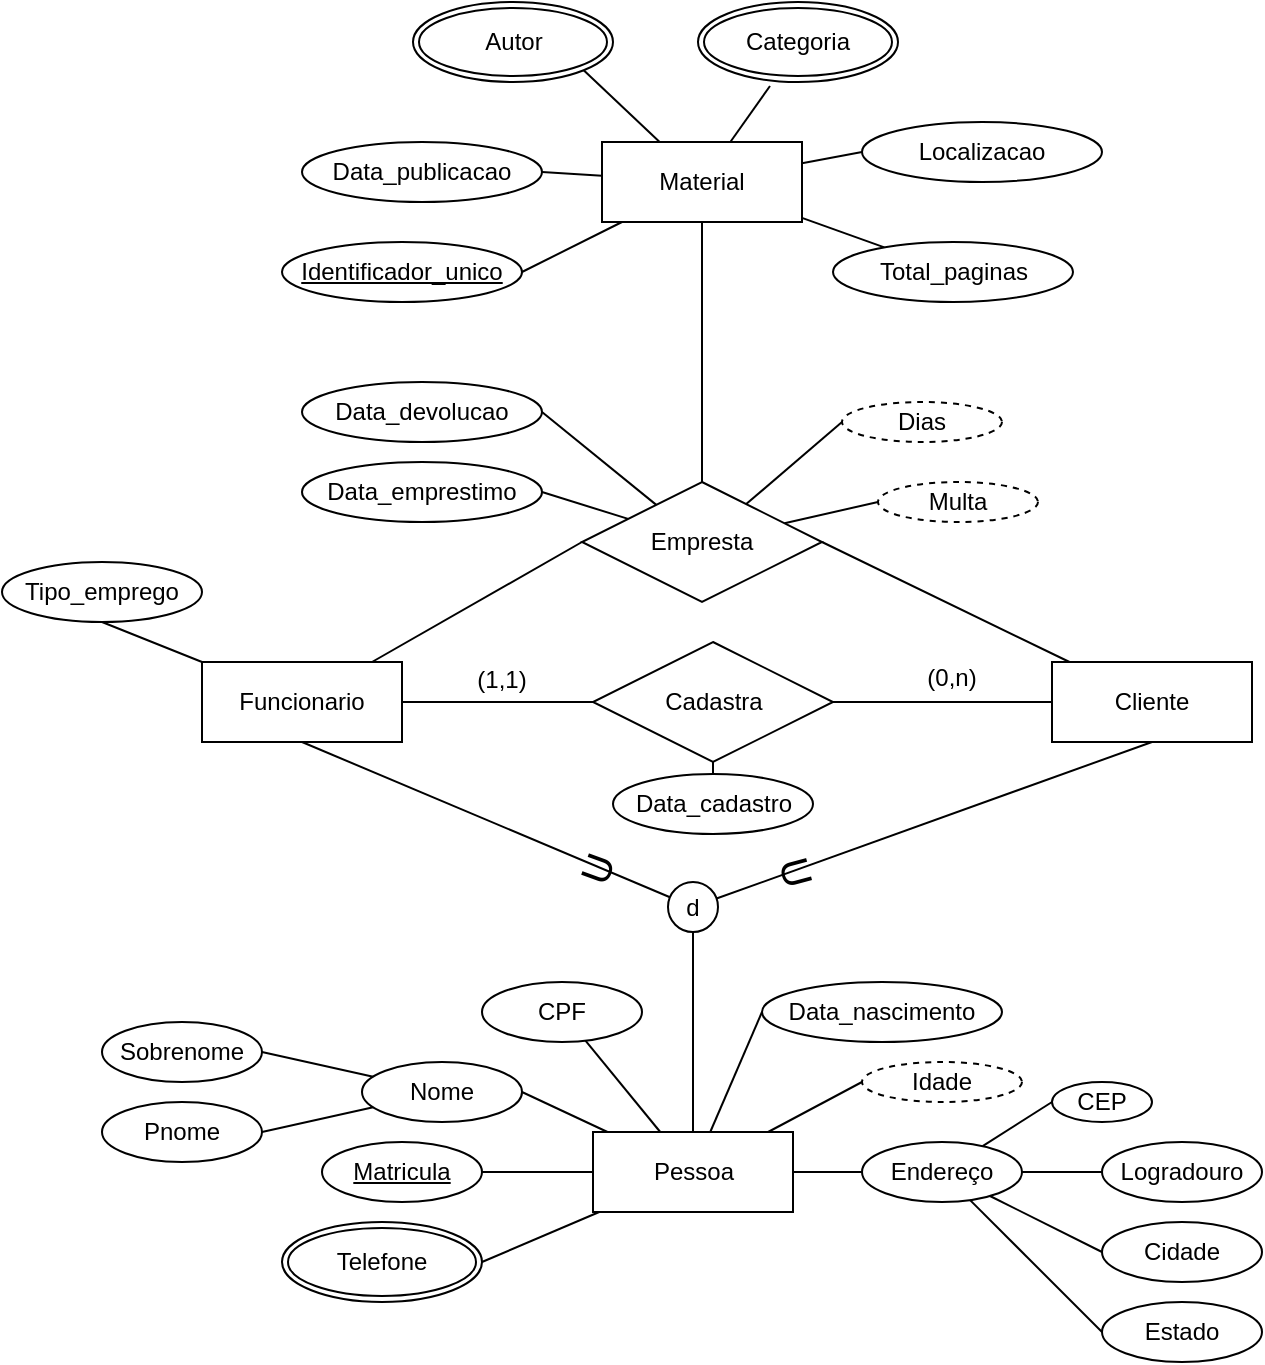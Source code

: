 <mxfile version="18.1.3" type="device"><diagram id="R2lEEEUBdFMjLlhIrx00" name="Page-1"><mxGraphModel dx="1369" dy="878" grid="1" gridSize="10" guides="1" tooltips="1" connect="1" arrows="1" fold="1" page="1" pageScale="1" pageWidth="850" pageHeight="1100" math="0" shadow="0" extFonts="Permanent Marker^https://fonts.googleapis.com/css?family=Permanent+Marker"><root><mxCell id="0"/><mxCell id="1" parent="0"/><mxCell id="_9kHrMTr5e7gGrU35kPB-15" value="Tipo_emprego" style="ellipse;whiteSpace=wrap;html=1;" parent="1" vertex="1"><mxGeometry x="40" y="410" width="100" height="30" as="geometry"/></mxCell><mxCell id="_9kHrMTr5e7gGrU35kPB-17" value="CPF" style="ellipse;whiteSpace=wrap;html=1;fontStyle=0" parent="1" vertex="1"><mxGeometry x="280" y="620" width="80" height="30" as="geometry"/></mxCell><mxCell id="_9kHrMTr5e7gGrU35kPB-18" value="" style="edgeStyle=none;rounded=1;sketch=0;jumpStyle=none;orthogonalLoop=1;jettySize=auto;html=1;fontSize=20;startArrow=none;startFill=0;endArrow=none;endFill=0;strokeColor=default;" parent="1" source="_9kHrMTr5e7gGrU35kPB-1" target="_9kHrMTr5e7gGrU35kPB-17" edge="1"><mxGeometry relative="1" as="geometry"/></mxCell><mxCell id="_9kHrMTr5e7gGrU35kPB-1" value="Pessoa" style="whiteSpace=wrap;html=1;align=center;" parent="1" vertex="1"><mxGeometry x="335.5" y="695" width="100" height="40" as="geometry"/></mxCell><mxCell id="_9kHrMTr5e7gGrU35kPB-57" style="edgeStyle=none;rounded=1;sketch=0;jumpStyle=none;orthogonalLoop=1;jettySize=auto;html=1;entryX=0.5;entryY=1;entryDx=0;entryDy=0;fontSize=12;startArrow=none;startFill=0;endArrow=none;endFill=0;strokeColor=default;" parent="1" source="_9kHrMTr5e7gGrU35kPB-2" target="_9kHrMTr5e7gGrU35kPB-15" edge="1"><mxGeometry relative="1" as="geometry"/></mxCell><mxCell id="_9kHrMTr5e7gGrU35kPB-61" style="edgeStyle=none;rounded=1;sketch=0;jumpStyle=none;orthogonalLoop=1;jettySize=auto;html=1;entryX=0;entryY=0.5;entryDx=0;entryDy=0;fontSize=12;startArrow=none;startFill=0;endArrow=none;endFill=0;strokeColor=default;" parent="1" source="_9kHrMTr5e7gGrU35kPB-2" target="_9kHrMTr5e7gGrU35kPB-60" edge="1"><mxGeometry relative="1" as="geometry"/></mxCell><mxCell id="_9kHrMTr5e7gGrU35kPB-2" value="Funcionario" style="whiteSpace=wrap;html=1;align=center;" parent="1" vertex="1"><mxGeometry x="140" y="460" width="100" height="40" as="geometry"/></mxCell><mxCell id="_9kHrMTr5e7gGrU35kPB-9" style="edgeStyle=none;rounded=0;sketch=0;jumpStyle=none;orthogonalLoop=1;jettySize=auto;html=1;entryX=0.5;entryY=1;entryDx=0;entryDy=0;startArrow=none;startFill=0;endArrow=none;endFill=0;strokeColor=default;" parent="1" source="_9kHrMTr5e7gGrU35kPB-4" target="_9kHrMTr5e7gGrU35kPB-2" edge="1"><mxGeometry relative="1" as="geometry"/></mxCell><mxCell id="_9kHrMTr5e7gGrU35kPB-4" value="d" style="ellipse;whiteSpace=wrap;html=1;aspect=fixed;" parent="1" vertex="1"><mxGeometry x="373" y="570" width="25" height="25" as="geometry"/></mxCell><mxCell id="_9kHrMTr5e7gGrU35kPB-5" style="edgeStyle=none;rounded=0;sketch=0;jumpStyle=none;orthogonalLoop=1;jettySize=auto;html=1;startArrow=none;startFill=0;endArrow=none;endFill=0;strokeColor=default;entryX=0.5;entryY=1;entryDx=0;entryDy=0;" parent="1" source="_9kHrMTr5e7gGrU35kPB-1" target="_9kHrMTr5e7gGrU35kPB-4" edge="1"><mxGeometry relative="1" as="geometry"><mxPoint x="385" y="580" as="targetPoint"/></mxGeometry></mxCell><mxCell id="_9kHrMTr5e7gGrU35kPB-58" style="edgeStyle=none;rounded=1;sketch=0;jumpStyle=none;orthogonalLoop=1;jettySize=auto;html=1;entryX=1;entryY=0.5;entryDx=0;entryDy=0;fontSize=12;startArrow=none;startFill=0;endArrow=none;endFill=0;strokeColor=default;" parent="1" source="_9kHrMTr5e7gGrU35kPB-6" target="_9kHrMTr5e7gGrU35kPB-49" edge="1"><mxGeometry relative="1" as="geometry"/></mxCell><mxCell id="_9kHrMTr5e7gGrU35kPB-62" style="edgeStyle=none;rounded=1;sketch=0;jumpStyle=none;orthogonalLoop=1;jettySize=auto;html=1;entryX=1;entryY=0.5;entryDx=0;entryDy=0;fontSize=12;startArrow=none;startFill=0;endArrow=none;endFill=0;strokeColor=default;" parent="1" source="_9kHrMTr5e7gGrU35kPB-6" target="_9kHrMTr5e7gGrU35kPB-60" edge="1"><mxGeometry relative="1" as="geometry"/></mxCell><mxCell id="_9kHrMTr5e7gGrU35kPB-6" value="Cliente" style="whiteSpace=wrap;html=1;align=center;" parent="1" vertex="1"><mxGeometry x="565" y="460" width="100" height="40" as="geometry"/></mxCell><mxCell id="_9kHrMTr5e7gGrU35kPB-10" style="edgeStyle=none;rounded=0;sketch=0;jumpStyle=none;orthogonalLoop=1;jettySize=auto;html=1;entryX=0.5;entryY=1;entryDx=0;entryDy=0;startArrow=none;startFill=0;endArrow=none;endFill=0;strokeColor=default;" parent="1" source="_9kHrMTr5e7gGrU35kPB-4" target="_9kHrMTr5e7gGrU35kPB-6" edge="1"><mxGeometry relative="1" as="geometry"/></mxCell><mxCell id="_9kHrMTr5e7gGrU35kPB-12" value="U" style="text;html=1;strokeColor=none;fillColor=none;align=center;verticalAlign=middle;whiteSpace=wrap;rounded=0;fontSize=20;rotation=75;" parent="1" vertex="1"><mxGeometry x="398" y="550" width="80" height="30" as="geometry"/></mxCell><mxCell id="_9kHrMTr5e7gGrU35kPB-13" value="U" style="text;html=1;strokeColor=none;fillColor=none;align=center;verticalAlign=middle;whiteSpace=wrap;rounded=0;fontSize=20;rotation=-70;" parent="1" vertex="1"><mxGeometry x="297" y="548" width="80" height="30" as="geometry"/></mxCell><mxCell id="_9kHrMTr5e7gGrU35kPB-21" value="Nome" style="ellipse;whiteSpace=wrap;html=1;fontStyle=0" parent="1" vertex="1"><mxGeometry x="220" y="660" width="80" height="30" as="geometry"/></mxCell><mxCell id="_9kHrMTr5e7gGrU35kPB-33" style="edgeStyle=none;rounded=1;sketch=0;jumpStyle=none;orthogonalLoop=1;jettySize=auto;html=1;entryX=1;entryY=0.5;entryDx=0;entryDy=0;fontSize=12;startArrow=none;startFill=0;endArrow=none;endFill=0;strokeColor=default;" parent="1" source="_9kHrMTr5e7gGrU35kPB-1" target="_9kHrMTr5e7gGrU35kPB-21" edge="1"><mxGeometry relative="1" as="geometry"/></mxCell><mxCell id="_9kHrMTr5e7gGrU35kPB-22" value="Pnome" style="ellipse;whiteSpace=wrap;html=1;fontStyle=0" parent="1" vertex="1"><mxGeometry x="90" y="680" width="80" height="30" as="geometry"/></mxCell><mxCell id="_9kHrMTr5e7gGrU35kPB-34" style="edgeStyle=none;rounded=1;sketch=0;jumpStyle=none;orthogonalLoop=1;jettySize=auto;html=1;entryX=1;entryY=0.5;entryDx=0;entryDy=0;fontSize=12;startArrow=none;startFill=0;endArrow=none;endFill=0;strokeColor=default;" parent="1" source="_9kHrMTr5e7gGrU35kPB-21" target="_9kHrMTr5e7gGrU35kPB-22" edge="1"><mxGeometry relative="1" as="geometry"/></mxCell><mxCell id="_9kHrMTr5e7gGrU35kPB-23" value="Sobrenome" style="ellipse;whiteSpace=wrap;html=1;fontStyle=0" parent="1" vertex="1"><mxGeometry x="90" y="640" width="80" height="30" as="geometry"/></mxCell><mxCell id="_9kHrMTr5e7gGrU35kPB-35" style="edgeStyle=none;rounded=1;sketch=0;jumpStyle=none;orthogonalLoop=1;jettySize=auto;html=1;entryX=1;entryY=0.5;entryDx=0;entryDy=0;fontSize=12;startArrow=none;startFill=0;endArrow=none;endFill=0;strokeColor=default;" parent="1" source="_9kHrMTr5e7gGrU35kPB-21" target="_9kHrMTr5e7gGrU35kPB-23" edge="1"><mxGeometry relative="1" as="geometry"/></mxCell><mxCell id="_9kHrMTr5e7gGrU35kPB-24" value="Data_nascimento" style="ellipse;whiteSpace=wrap;html=1;fontStyle=0" parent="1" vertex="1"><mxGeometry x="420" y="620" width="120" height="30" as="geometry"/></mxCell><mxCell id="_9kHrMTr5e7gGrU35kPB-36" style="edgeStyle=none;rounded=1;sketch=0;jumpStyle=none;orthogonalLoop=1;jettySize=auto;html=1;entryX=0;entryY=0.5;entryDx=0;entryDy=0;fontSize=12;startArrow=none;startFill=0;endArrow=none;endFill=0;strokeColor=default;" parent="1" source="_9kHrMTr5e7gGrU35kPB-1" target="_9kHrMTr5e7gGrU35kPB-24" edge="1"><mxGeometry relative="1" as="geometry"/></mxCell><mxCell id="_9kHrMTr5e7gGrU35kPB-25" value="Endereço" style="ellipse;whiteSpace=wrap;html=1;fontStyle=0" parent="1" vertex="1"><mxGeometry x="470" y="700" width="80" height="30" as="geometry"/></mxCell><mxCell id="_9kHrMTr5e7gGrU35kPB-40" style="edgeStyle=none;rounded=1;sketch=0;jumpStyle=none;orthogonalLoop=1;jettySize=auto;html=1;entryX=0;entryY=0.5;entryDx=0;entryDy=0;fontSize=12;startArrow=none;startFill=0;endArrow=none;endFill=0;strokeColor=default;" parent="1" source="_9kHrMTr5e7gGrU35kPB-1" target="_9kHrMTr5e7gGrU35kPB-25" edge="1"><mxGeometry relative="1" as="geometry"/></mxCell><mxCell id="_9kHrMTr5e7gGrU35kPB-26" value="Logradouro" style="ellipse;whiteSpace=wrap;html=1;fontStyle=0" parent="1" vertex="1"><mxGeometry x="590" y="700" width="80" height="30" as="geometry"/></mxCell><mxCell id="_9kHrMTr5e7gGrU35kPB-42" style="edgeStyle=none;rounded=1;sketch=0;jumpStyle=none;orthogonalLoop=1;jettySize=auto;html=1;fontSize=12;startArrow=none;startFill=0;endArrow=none;endFill=0;strokeColor=default;" parent="1" source="_9kHrMTr5e7gGrU35kPB-25" target="_9kHrMTr5e7gGrU35kPB-26" edge="1"><mxGeometry relative="1" as="geometry"/></mxCell><mxCell id="_9kHrMTr5e7gGrU35kPB-27" value="CEP" style="ellipse;whiteSpace=wrap;html=1;fontStyle=0" parent="1" vertex="1"><mxGeometry x="565" y="670" width="50" height="20" as="geometry"/></mxCell><mxCell id="_9kHrMTr5e7gGrU35kPB-41" style="edgeStyle=none;rounded=1;sketch=0;jumpStyle=none;orthogonalLoop=1;jettySize=auto;html=1;entryX=0;entryY=0.5;entryDx=0;entryDy=0;fontSize=12;startArrow=none;startFill=0;endArrow=none;endFill=0;strokeColor=default;" parent="1" source="_9kHrMTr5e7gGrU35kPB-25" target="_9kHrMTr5e7gGrU35kPB-27" edge="1"><mxGeometry relative="1" as="geometry"/></mxCell><mxCell id="_9kHrMTr5e7gGrU35kPB-28" value="Cidade" style="ellipse;whiteSpace=wrap;html=1;fontStyle=0" parent="1" vertex="1"><mxGeometry x="590" y="740" width="80" height="30" as="geometry"/></mxCell><mxCell id="_9kHrMTr5e7gGrU35kPB-43" style="edgeStyle=none;rounded=1;sketch=0;jumpStyle=none;orthogonalLoop=1;jettySize=auto;html=1;entryX=0;entryY=0.5;entryDx=0;entryDy=0;fontSize=12;startArrow=none;startFill=0;endArrow=none;endFill=0;strokeColor=default;" parent="1" source="_9kHrMTr5e7gGrU35kPB-25" target="_9kHrMTr5e7gGrU35kPB-28" edge="1"><mxGeometry relative="1" as="geometry"/></mxCell><mxCell id="_9kHrMTr5e7gGrU35kPB-29" value="Estado" style="ellipse;whiteSpace=wrap;html=1;fontStyle=0" parent="1" vertex="1"><mxGeometry x="590" y="780" width="80" height="30" as="geometry"/></mxCell><mxCell id="_9kHrMTr5e7gGrU35kPB-44" style="edgeStyle=none;rounded=1;sketch=0;jumpStyle=none;orthogonalLoop=1;jettySize=auto;html=1;entryX=0;entryY=0.5;entryDx=0;entryDy=0;fontSize=12;startArrow=none;startFill=0;endArrow=none;endFill=0;strokeColor=default;" parent="1" source="_9kHrMTr5e7gGrU35kPB-25" target="_9kHrMTr5e7gGrU35kPB-29" edge="1"><mxGeometry relative="1" as="geometry"/></mxCell><mxCell id="_9kHrMTr5e7gGrU35kPB-30" value="Telefone" style="ellipse;shape=doubleEllipse;margin=3;whiteSpace=wrap;html=1;align=center;fontSize=12;" parent="1" vertex="1"><mxGeometry x="180" y="740" width="100" height="40" as="geometry"/></mxCell><mxCell id="_9kHrMTr5e7gGrU35kPB-39" style="edgeStyle=none;rounded=1;sketch=0;jumpStyle=none;orthogonalLoop=1;jettySize=auto;html=1;entryX=1;entryY=0.5;entryDx=0;entryDy=0;fontSize=12;startArrow=none;startFill=0;endArrow=none;endFill=0;strokeColor=default;" parent="1" source="_9kHrMTr5e7gGrU35kPB-1" target="_9kHrMTr5e7gGrU35kPB-30" edge="1"><mxGeometry relative="1" as="geometry"/></mxCell><mxCell id="_9kHrMTr5e7gGrU35kPB-31" value="Matricula" style="ellipse;whiteSpace=wrap;html=1;fontStyle=4" parent="1" vertex="1"><mxGeometry x="200" y="700" width="80" height="30" as="geometry"/></mxCell><mxCell id="_9kHrMTr5e7gGrU35kPB-45" style="edgeStyle=none;rounded=1;sketch=0;jumpStyle=none;orthogonalLoop=1;jettySize=auto;html=1;entryX=1;entryY=0.5;entryDx=0;entryDy=0;fontSize=12;startArrow=none;startFill=0;endArrow=none;endFill=0;strokeColor=default;" parent="1" source="_9kHrMTr5e7gGrU35kPB-1" target="_9kHrMTr5e7gGrU35kPB-31" edge="1"><mxGeometry relative="1" as="geometry"/></mxCell><mxCell id="_9kHrMTr5e7gGrU35kPB-32" value="Idade" style="ellipse;whiteSpace=wrap;html=1;align=center;dashed=1;fontSize=12;" parent="1" vertex="1"><mxGeometry x="470" y="660" width="80" height="20" as="geometry"/></mxCell><mxCell id="_9kHrMTr5e7gGrU35kPB-59" style="edgeStyle=none;rounded=1;sketch=0;jumpStyle=none;orthogonalLoop=1;jettySize=auto;html=1;entryX=0.5;entryY=0;entryDx=0;entryDy=0;fontSize=12;startArrow=none;startFill=0;endArrow=none;endFill=0;strokeColor=default;" parent="1" source="_9kHrMTr5e7gGrU35kPB-49" target="_9kHrMTr5e7gGrU35kPB-54" edge="1"><mxGeometry relative="1" as="geometry"/></mxCell><mxCell id="_9kHrMTr5e7gGrU35kPB-49" value="Cadastra" style="shape=rhombus;perimeter=rhombusPerimeter;whiteSpace=wrap;html=1;align=center;fontSize=12;" parent="1" vertex="1"><mxGeometry x="335.5" y="450" width="120" height="60" as="geometry"/></mxCell><mxCell id="_9kHrMTr5e7gGrU35kPB-37" style="edgeStyle=none;rounded=1;sketch=0;jumpStyle=none;orthogonalLoop=1;jettySize=auto;html=1;entryX=0;entryY=0.5;entryDx=0;entryDy=0;fontSize=12;startArrow=none;startFill=0;endArrow=none;endFill=0;strokeColor=default;" parent="1" source="_9kHrMTr5e7gGrU35kPB-1" target="_9kHrMTr5e7gGrU35kPB-32" edge="1"><mxGeometry relative="1" as="geometry"/></mxCell><mxCell id="_9kHrMTr5e7gGrU35kPB-52" value="(0,n)" style="text;html=1;strokeColor=none;fillColor=none;align=center;verticalAlign=middle;whiteSpace=wrap;rounded=0;fontSize=12;rotation=0;" parent="1" vertex="1"><mxGeometry x="475" y="453" width="80" height="30" as="geometry"/></mxCell><mxCell id="_9kHrMTr5e7gGrU35kPB-53" value="(1,1)" style="text;html=1;strokeColor=none;fillColor=none;align=center;verticalAlign=middle;whiteSpace=wrap;rounded=0;fontSize=12;rotation=0;" parent="1" vertex="1"><mxGeometry x="250" y="454" width="80" height="30" as="geometry"/></mxCell><mxCell id="_9kHrMTr5e7gGrU35kPB-54" value="Data_cadastro" style="ellipse;whiteSpace=wrap;html=1;" parent="1" vertex="1"><mxGeometry x="345.5" y="516" width="100" height="30" as="geometry"/></mxCell><mxCell id="_9kHrMTr5e7gGrU35kPB-50" style="edgeStyle=none;rounded=1;sketch=0;jumpStyle=none;orthogonalLoop=1;jettySize=auto;html=1;entryX=0;entryY=0.5;entryDx=0;entryDy=0;fontSize=12;startArrow=none;startFill=0;endArrow=none;endFill=0;strokeColor=default;" parent="1" source="_9kHrMTr5e7gGrU35kPB-2" target="_9kHrMTr5e7gGrU35kPB-49" edge="1"><mxGeometry relative="1" as="geometry"/></mxCell><mxCell id="_9kHrMTr5e7gGrU35kPB-64" style="edgeStyle=none;rounded=1;sketch=0;jumpStyle=none;orthogonalLoop=1;jettySize=auto;html=1;entryX=0.5;entryY=1;entryDx=0;entryDy=0;fontSize=12;startArrow=none;startFill=0;endArrow=none;endFill=0;strokeColor=default;" parent="1" source="_9kHrMTr5e7gGrU35kPB-60" target="_9kHrMTr5e7gGrU35kPB-63" edge="1"><mxGeometry relative="1" as="geometry"/></mxCell><mxCell id="eHesj9vgBygWol8r3HnZ-2" style="rounded=0;orthogonalLoop=1;jettySize=auto;html=1;entryX=1;entryY=0.5;entryDx=0;entryDy=0;endArrow=none;endFill=0;" edge="1" parent="1" source="_9kHrMTr5e7gGrU35kPB-60" target="eHesj9vgBygWol8r3HnZ-1"><mxGeometry relative="1" as="geometry"/></mxCell><mxCell id="eHesj9vgBygWol8r3HnZ-4" style="edgeStyle=none;rounded=0;orthogonalLoop=1;jettySize=auto;html=1;entryX=1;entryY=0.5;entryDx=0;entryDy=0;endArrow=none;endFill=0;" edge="1" parent="1" source="_9kHrMTr5e7gGrU35kPB-60" target="eHesj9vgBygWol8r3HnZ-3"><mxGeometry relative="1" as="geometry"/></mxCell><mxCell id="eHesj9vgBygWol8r3HnZ-7" style="edgeStyle=none;rounded=0;orthogonalLoop=1;jettySize=auto;html=1;endArrow=none;endFill=0;entryX=0;entryY=0.5;entryDx=0;entryDy=0;" edge="1" parent="1" source="_9kHrMTr5e7gGrU35kPB-60" target="eHesj9vgBygWol8r3HnZ-5"><mxGeometry relative="1" as="geometry"/></mxCell><mxCell id="eHesj9vgBygWol8r3HnZ-8" style="edgeStyle=none;rounded=0;orthogonalLoop=1;jettySize=auto;html=1;entryX=0;entryY=0.5;entryDx=0;entryDy=0;endArrow=none;endFill=0;" edge="1" parent="1" source="_9kHrMTr5e7gGrU35kPB-60" target="eHesj9vgBygWol8r3HnZ-6"><mxGeometry relative="1" as="geometry"/></mxCell><mxCell id="_9kHrMTr5e7gGrU35kPB-60" value="Empresta" style="shape=rhombus;perimeter=rhombusPerimeter;whiteSpace=wrap;html=1;align=center;fontSize=12;" parent="1" vertex="1"><mxGeometry x="330" y="370" width="120" height="60" as="geometry"/></mxCell><mxCell id="_9kHrMTr5e7gGrU35kPB-71" style="edgeStyle=none;rounded=1;sketch=0;jumpStyle=none;orthogonalLoop=1;jettySize=auto;html=1;entryX=1;entryY=0.5;entryDx=0;entryDy=0;fontSize=12;startArrow=none;startFill=0;endArrow=none;endFill=0;strokeColor=default;" parent="1" source="_9kHrMTr5e7gGrU35kPB-63" target="_9kHrMTr5e7gGrU35kPB-65" edge="1"><mxGeometry relative="1" as="geometry"/></mxCell><mxCell id="_9kHrMTr5e7gGrU35kPB-72" style="edgeStyle=none;rounded=1;sketch=0;jumpStyle=none;orthogonalLoop=1;jettySize=auto;html=1;entryX=1;entryY=0.5;entryDx=0;entryDy=0;fontSize=12;startArrow=none;startFill=0;endArrow=none;endFill=0;strokeColor=default;" parent="1" source="_9kHrMTr5e7gGrU35kPB-63" target="_9kHrMTr5e7gGrU35kPB-66" edge="1"><mxGeometry relative="1" as="geometry"/></mxCell><mxCell id="_9kHrMTr5e7gGrU35kPB-73" style="edgeStyle=none;rounded=1;sketch=0;jumpStyle=none;orthogonalLoop=1;jettySize=auto;html=1;entryX=1;entryY=1;entryDx=0;entryDy=0;fontSize=12;startArrow=none;startFill=0;endArrow=none;endFill=0;strokeColor=default;" parent="1" source="_9kHrMTr5e7gGrU35kPB-63" target="_9kHrMTr5e7gGrU35kPB-67" edge="1"><mxGeometry relative="1" as="geometry"/></mxCell><mxCell id="_9kHrMTr5e7gGrU35kPB-74" style="edgeStyle=none;rounded=1;sketch=0;jumpStyle=none;orthogonalLoop=1;jettySize=auto;html=1;entryX=0.36;entryY=1.05;entryDx=0;entryDy=0;entryPerimeter=0;fontSize=12;startArrow=none;startFill=0;endArrow=none;endFill=0;strokeColor=default;" parent="1" source="_9kHrMTr5e7gGrU35kPB-63" target="_9kHrMTr5e7gGrU35kPB-68" edge="1"><mxGeometry relative="1" as="geometry"/></mxCell><mxCell id="_9kHrMTr5e7gGrU35kPB-75" style="edgeStyle=none;rounded=1;sketch=0;jumpStyle=none;orthogonalLoop=1;jettySize=auto;html=1;entryX=0;entryY=0.5;entryDx=0;entryDy=0;fontSize=12;startArrow=none;startFill=0;endArrow=none;endFill=0;strokeColor=default;" parent="1" source="_9kHrMTr5e7gGrU35kPB-63" target="_9kHrMTr5e7gGrU35kPB-69" edge="1"><mxGeometry relative="1" as="geometry"/></mxCell><mxCell id="_9kHrMTr5e7gGrU35kPB-76" style="edgeStyle=none;rounded=1;sketch=0;jumpStyle=none;orthogonalLoop=1;jettySize=auto;html=1;fontSize=12;startArrow=none;startFill=0;endArrow=none;endFill=0;strokeColor=default;" parent="1" source="_9kHrMTr5e7gGrU35kPB-63" target="_9kHrMTr5e7gGrU35kPB-70" edge="1"><mxGeometry relative="1" as="geometry"/></mxCell><mxCell id="_9kHrMTr5e7gGrU35kPB-63" value="Material" style="whiteSpace=wrap;html=1;align=center;" parent="1" vertex="1"><mxGeometry x="340" y="200" width="100" height="40" as="geometry"/></mxCell><mxCell id="_9kHrMTr5e7gGrU35kPB-65" value="Identificador_unico" style="ellipse;whiteSpace=wrap;html=1;fontStyle=4" parent="1" vertex="1"><mxGeometry x="180" y="250" width="120" height="30" as="geometry"/></mxCell><mxCell id="_9kHrMTr5e7gGrU35kPB-66" value="Data_publicacao" style="ellipse;whiteSpace=wrap;html=1;" parent="1" vertex="1"><mxGeometry x="190" y="200" width="120" height="30" as="geometry"/></mxCell><mxCell id="_9kHrMTr5e7gGrU35kPB-67" value="Autor" style="ellipse;shape=doubleEllipse;margin=3;whiteSpace=wrap;html=1;align=center;fontSize=12;" parent="1" vertex="1"><mxGeometry x="245.5" y="130" width="100" height="40" as="geometry"/></mxCell><mxCell id="_9kHrMTr5e7gGrU35kPB-68" value="Categoria" style="ellipse;shape=doubleEllipse;margin=3;whiteSpace=wrap;html=1;align=center;fontSize=12;" parent="1" vertex="1"><mxGeometry x="388" y="130" width="100" height="40" as="geometry"/></mxCell><mxCell id="_9kHrMTr5e7gGrU35kPB-69" value="Localizacao" style="ellipse;whiteSpace=wrap;html=1;" parent="1" vertex="1"><mxGeometry x="470" y="190" width="120" height="30" as="geometry"/></mxCell><mxCell id="_9kHrMTr5e7gGrU35kPB-70" value="Total_paginas" style="ellipse;whiteSpace=wrap;html=1;" parent="1" vertex="1"><mxGeometry x="455.5" y="250" width="120" height="30" as="geometry"/></mxCell><mxCell id="eHesj9vgBygWol8r3HnZ-1" value="Data_emprestimo" style="ellipse;whiteSpace=wrap;html=1;" vertex="1" parent="1"><mxGeometry x="190" y="360" width="120" height="30" as="geometry"/></mxCell><mxCell id="eHesj9vgBygWol8r3HnZ-3" value="Data_devolucao" style="ellipse;whiteSpace=wrap;html=1;" vertex="1" parent="1"><mxGeometry x="190" y="320" width="120" height="30" as="geometry"/></mxCell><mxCell id="eHesj9vgBygWol8r3HnZ-5" value="Dias" style="ellipse;whiteSpace=wrap;html=1;align=center;dashed=1;fontSize=12;" vertex="1" parent="1"><mxGeometry x="460" y="330" width="80" height="20" as="geometry"/></mxCell><mxCell id="eHesj9vgBygWol8r3HnZ-6" value="Multa" style="ellipse;whiteSpace=wrap;html=1;align=center;dashed=1;fontSize=12;" vertex="1" parent="1"><mxGeometry x="478" y="370" width="80" height="20" as="geometry"/></mxCell></root></mxGraphModel></diagram></mxfile>